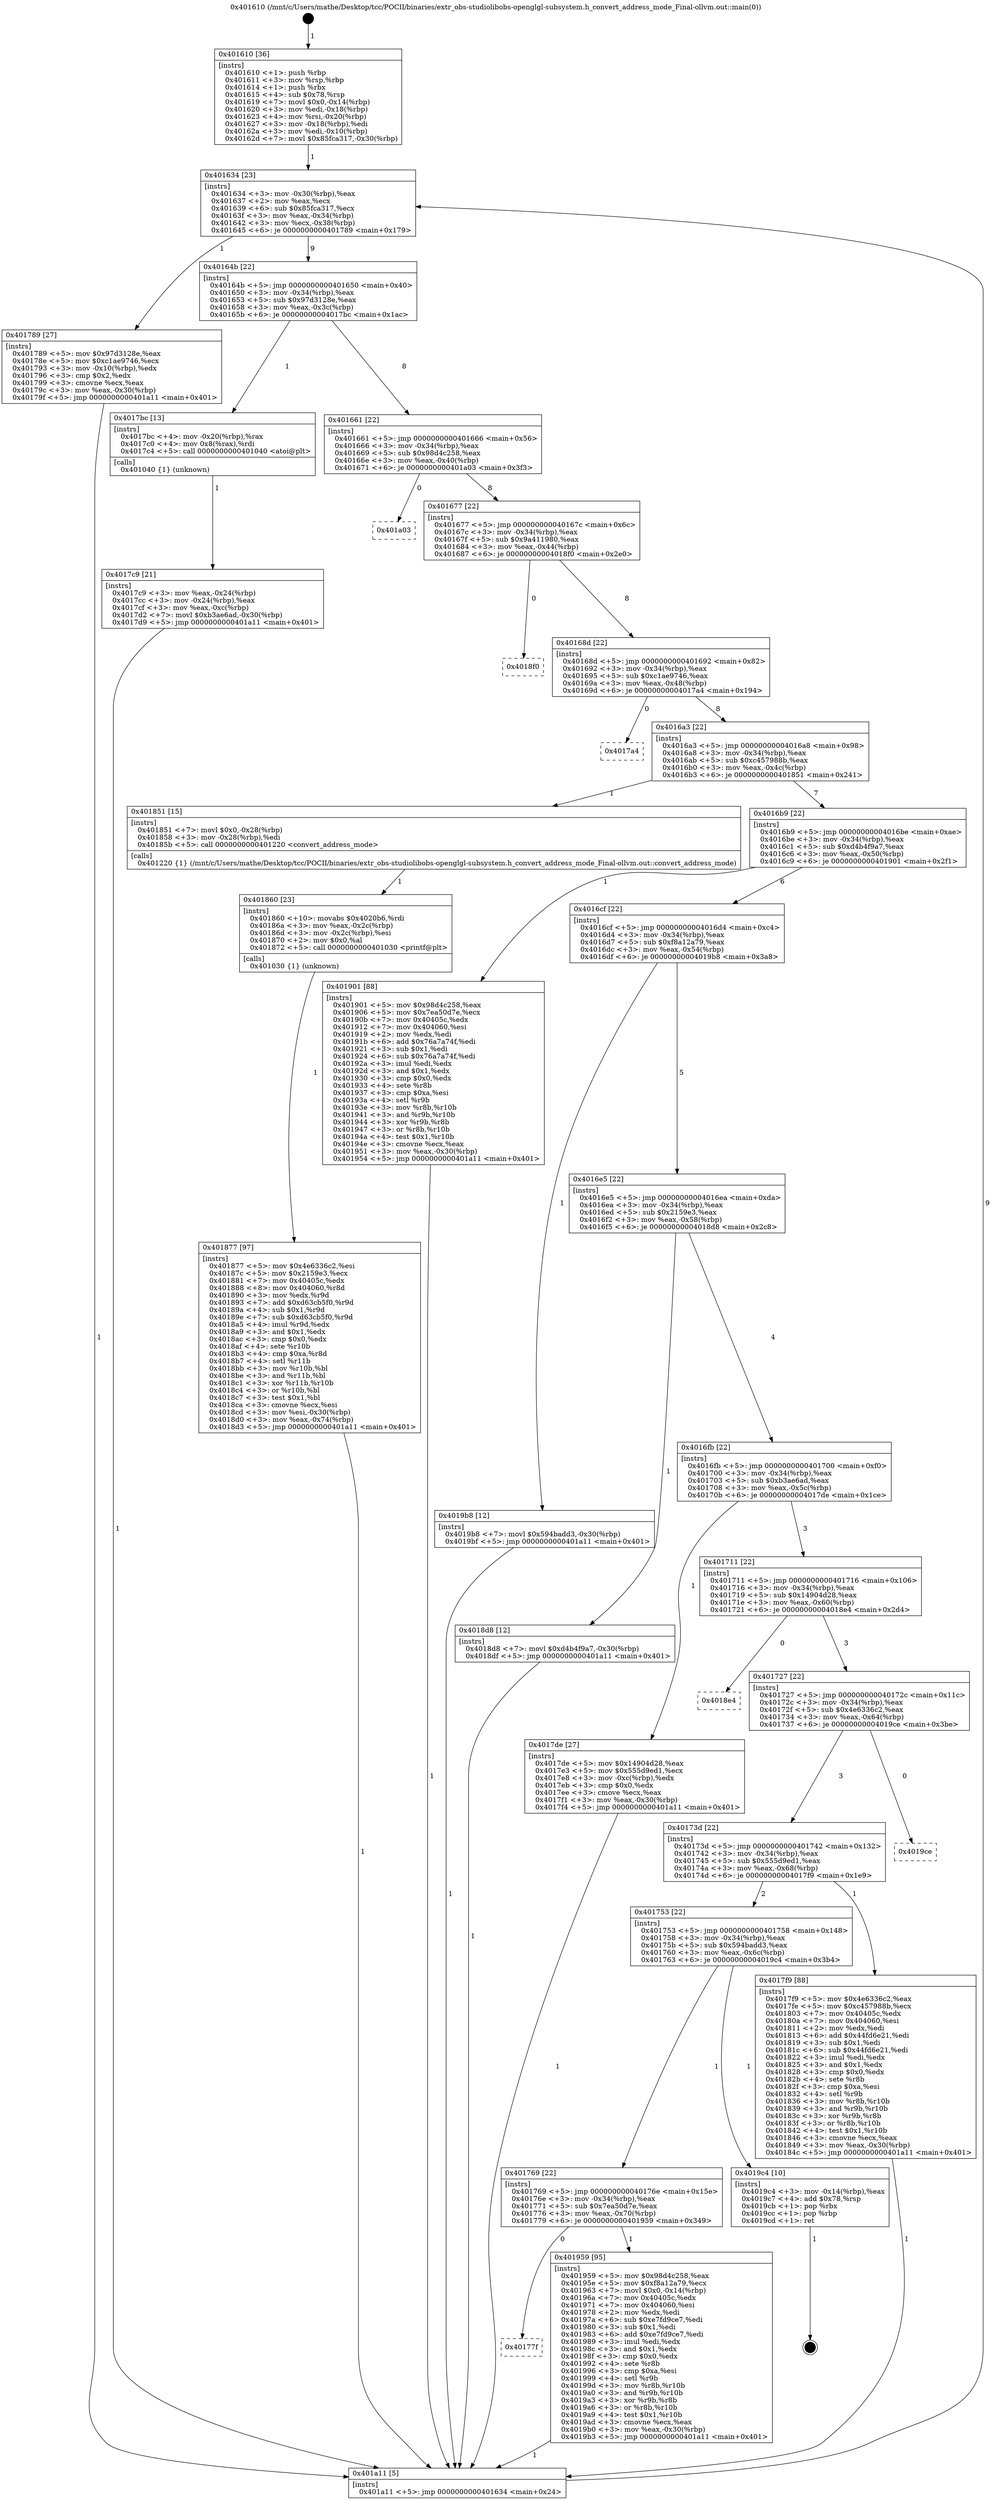 digraph "0x401610" {
  label = "0x401610 (/mnt/c/Users/mathe/Desktop/tcc/POCII/binaries/extr_obs-studiolibobs-openglgl-subsystem.h_convert_address_mode_Final-ollvm.out::main(0))"
  labelloc = "t"
  node[shape=record]

  Entry [label="",width=0.3,height=0.3,shape=circle,fillcolor=black,style=filled]
  "0x401634" [label="{
     0x401634 [23]\l
     | [instrs]\l
     &nbsp;&nbsp;0x401634 \<+3\>: mov -0x30(%rbp),%eax\l
     &nbsp;&nbsp;0x401637 \<+2\>: mov %eax,%ecx\l
     &nbsp;&nbsp;0x401639 \<+6\>: sub $0x85fca317,%ecx\l
     &nbsp;&nbsp;0x40163f \<+3\>: mov %eax,-0x34(%rbp)\l
     &nbsp;&nbsp;0x401642 \<+3\>: mov %ecx,-0x38(%rbp)\l
     &nbsp;&nbsp;0x401645 \<+6\>: je 0000000000401789 \<main+0x179\>\l
  }"]
  "0x401789" [label="{
     0x401789 [27]\l
     | [instrs]\l
     &nbsp;&nbsp;0x401789 \<+5\>: mov $0x97d3128e,%eax\l
     &nbsp;&nbsp;0x40178e \<+5\>: mov $0xc1ae9746,%ecx\l
     &nbsp;&nbsp;0x401793 \<+3\>: mov -0x10(%rbp),%edx\l
     &nbsp;&nbsp;0x401796 \<+3\>: cmp $0x2,%edx\l
     &nbsp;&nbsp;0x401799 \<+3\>: cmovne %ecx,%eax\l
     &nbsp;&nbsp;0x40179c \<+3\>: mov %eax,-0x30(%rbp)\l
     &nbsp;&nbsp;0x40179f \<+5\>: jmp 0000000000401a11 \<main+0x401\>\l
  }"]
  "0x40164b" [label="{
     0x40164b [22]\l
     | [instrs]\l
     &nbsp;&nbsp;0x40164b \<+5\>: jmp 0000000000401650 \<main+0x40\>\l
     &nbsp;&nbsp;0x401650 \<+3\>: mov -0x34(%rbp),%eax\l
     &nbsp;&nbsp;0x401653 \<+5\>: sub $0x97d3128e,%eax\l
     &nbsp;&nbsp;0x401658 \<+3\>: mov %eax,-0x3c(%rbp)\l
     &nbsp;&nbsp;0x40165b \<+6\>: je 00000000004017bc \<main+0x1ac\>\l
  }"]
  "0x401a11" [label="{
     0x401a11 [5]\l
     | [instrs]\l
     &nbsp;&nbsp;0x401a11 \<+5\>: jmp 0000000000401634 \<main+0x24\>\l
  }"]
  "0x401610" [label="{
     0x401610 [36]\l
     | [instrs]\l
     &nbsp;&nbsp;0x401610 \<+1\>: push %rbp\l
     &nbsp;&nbsp;0x401611 \<+3\>: mov %rsp,%rbp\l
     &nbsp;&nbsp;0x401614 \<+1\>: push %rbx\l
     &nbsp;&nbsp;0x401615 \<+4\>: sub $0x78,%rsp\l
     &nbsp;&nbsp;0x401619 \<+7\>: movl $0x0,-0x14(%rbp)\l
     &nbsp;&nbsp;0x401620 \<+3\>: mov %edi,-0x18(%rbp)\l
     &nbsp;&nbsp;0x401623 \<+4\>: mov %rsi,-0x20(%rbp)\l
     &nbsp;&nbsp;0x401627 \<+3\>: mov -0x18(%rbp),%edi\l
     &nbsp;&nbsp;0x40162a \<+3\>: mov %edi,-0x10(%rbp)\l
     &nbsp;&nbsp;0x40162d \<+7\>: movl $0x85fca317,-0x30(%rbp)\l
  }"]
  Exit [label="",width=0.3,height=0.3,shape=circle,fillcolor=black,style=filled,peripheries=2]
  "0x4017bc" [label="{
     0x4017bc [13]\l
     | [instrs]\l
     &nbsp;&nbsp;0x4017bc \<+4\>: mov -0x20(%rbp),%rax\l
     &nbsp;&nbsp;0x4017c0 \<+4\>: mov 0x8(%rax),%rdi\l
     &nbsp;&nbsp;0x4017c4 \<+5\>: call 0000000000401040 \<atoi@plt\>\l
     | [calls]\l
     &nbsp;&nbsp;0x401040 \{1\} (unknown)\l
  }"]
  "0x401661" [label="{
     0x401661 [22]\l
     | [instrs]\l
     &nbsp;&nbsp;0x401661 \<+5\>: jmp 0000000000401666 \<main+0x56\>\l
     &nbsp;&nbsp;0x401666 \<+3\>: mov -0x34(%rbp),%eax\l
     &nbsp;&nbsp;0x401669 \<+5\>: sub $0x98d4c258,%eax\l
     &nbsp;&nbsp;0x40166e \<+3\>: mov %eax,-0x40(%rbp)\l
     &nbsp;&nbsp;0x401671 \<+6\>: je 0000000000401a03 \<main+0x3f3\>\l
  }"]
  "0x4017c9" [label="{
     0x4017c9 [21]\l
     | [instrs]\l
     &nbsp;&nbsp;0x4017c9 \<+3\>: mov %eax,-0x24(%rbp)\l
     &nbsp;&nbsp;0x4017cc \<+3\>: mov -0x24(%rbp),%eax\l
     &nbsp;&nbsp;0x4017cf \<+3\>: mov %eax,-0xc(%rbp)\l
     &nbsp;&nbsp;0x4017d2 \<+7\>: movl $0xb3ae6ad,-0x30(%rbp)\l
     &nbsp;&nbsp;0x4017d9 \<+5\>: jmp 0000000000401a11 \<main+0x401\>\l
  }"]
  "0x40177f" [label="{
     0x40177f\l
  }", style=dashed]
  "0x401a03" [label="{
     0x401a03\l
  }", style=dashed]
  "0x401677" [label="{
     0x401677 [22]\l
     | [instrs]\l
     &nbsp;&nbsp;0x401677 \<+5\>: jmp 000000000040167c \<main+0x6c\>\l
     &nbsp;&nbsp;0x40167c \<+3\>: mov -0x34(%rbp),%eax\l
     &nbsp;&nbsp;0x40167f \<+5\>: sub $0x9a411980,%eax\l
     &nbsp;&nbsp;0x401684 \<+3\>: mov %eax,-0x44(%rbp)\l
     &nbsp;&nbsp;0x401687 \<+6\>: je 00000000004018f0 \<main+0x2e0\>\l
  }"]
  "0x401959" [label="{
     0x401959 [95]\l
     | [instrs]\l
     &nbsp;&nbsp;0x401959 \<+5\>: mov $0x98d4c258,%eax\l
     &nbsp;&nbsp;0x40195e \<+5\>: mov $0xf8a12a79,%ecx\l
     &nbsp;&nbsp;0x401963 \<+7\>: movl $0x0,-0x14(%rbp)\l
     &nbsp;&nbsp;0x40196a \<+7\>: mov 0x40405c,%edx\l
     &nbsp;&nbsp;0x401971 \<+7\>: mov 0x404060,%esi\l
     &nbsp;&nbsp;0x401978 \<+2\>: mov %edx,%edi\l
     &nbsp;&nbsp;0x40197a \<+6\>: sub $0xe7fd9ce7,%edi\l
     &nbsp;&nbsp;0x401980 \<+3\>: sub $0x1,%edi\l
     &nbsp;&nbsp;0x401983 \<+6\>: add $0xe7fd9ce7,%edi\l
     &nbsp;&nbsp;0x401989 \<+3\>: imul %edi,%edx\l
     &nbsp;&nbsp;0x40198c \<+3\>: and $0x1,%edx\l
     &nbsp;&nbsp;0x40198f \<+3\>: cmp $0x0,%edx\l
     &nbsp;&nbsp;0x401992 \<+4\>: sete %r8b\l
     &nbsp;&nbsp;0x401996 \<+3\>: cmp $0xa,%esi\l
     &nbsp;&nbsp;0x401999 \<+4\>: setl %r9b\l
     &nbsp;&nbsp;0x40199d \<+3\>: mov %r8b,%r10b\l
     &nbsp;&nbsp;0x4019a0 \<+3\>: and %r9b,%r10b\l
     &nbsp;&nbsp;0x4019a3 \<+3\>: xor %r9b,%r8b\l
     &nbsp;&nbsp;0x4019a6 \<+3\>: or %r8b,%r10b\l
     &nbsp;&nbsp;0x4019a9 \<+4\>: test $0x1,%r10b\l
     &nbsp;&nbsp;0x4019ad \<+3\>: cmovne %ecx,%eax\l
     &nbsp;&nbsp;0x4019b0 \<+3\>: mov %eax,-0x30(%rbp)\l
     &nbsp;&nbsp;0x4019b3 \<+5\>: jmp 0000000000401a11 \<main+0x401\>\l
  }"]
  "0x4018f0" [label="{
     0x4018f0\l
  }", style=dashed]
  "0x40168d" [label="{
     0x40168d [22]\l
     | [instrs]\l
     &nbsp;&nbsp;0x40168d \<+5\>: jmp 0000000000401692 \<main+0x82\>\l
     &nbsp;&nbsp;0x401692 \<+3\>: mov -0x34(%rbp),%eax\l
     &nbsp;&nbsp;0x401695 \<+5\>: sub $0xc1ae9746,%eax\l
     &nbsp;&nbsp;0x40169a \<+3\>: mov %eax,-0x48(%rbp)\l
     &nbsp;&nbsp;0x40169d \<+6\>: je 00000000004017a4 \<main+0x194\>\l
  }"]
  "0x401769" [label="{
     0x401769 [22]\l
     | [instrs]\l
     &nbsp;&nbsp;0x401769 \<+5\>: jmp 000000000040176e \<main+0x15e\>\l
     &nbsp;&nbsp;0x40176e \<+3\>: mov -0x34(%rbp),%eax\l
     &nbsp;&nbsp;0x401771 \<+5\>: sub $0x7ea50d7e,%eax\l
     &nbsp;&nbsp;0x401776 \<+3\>: mov %eax,-0x70(%rbp)\l
     &nbsp;&nbsp;0x401779 \<+6\>: je 0000000000401959 \<main+0x349\>\l
  }"]
  "0x4017a4" [label="{
     0x4017a4\l
  }", style=dashed]
  "0x4016a3" [label="{
     0x4016a3 [22]\l
     | [instrs]\l
     &nbsp;&nbsp;0x4016a3 \<+5\>: jmp 00000000004016a8 \<main+0x98\>\l
     &nbsp;&nbsp;0x4016a8 \<+3\>: mov -0x34(%rbp),%eax\l
     &nbsp;&nbsp;0x4016ab \<+5\>: sub $0xc457988b,%eax\l
     &nbsp;&nbsp;0x4016b0 \<+3\>: mov %eax,-0x4c(%rbp)\l
     &nbsp;&nbsp;0x4016b3 \<+6\>: je 0000000000401851 \<main+0x241\>\l
  }"]
  "0x4019c4" [label="{
     0x4019c4 [10]\l
     | [instrs]\l
     &nbsp;&nbsp;0x4019c4 \<+3\>: mov -0x14(%rbp),%eax\l
     &nbsp;&nbsp;0x4019c7 \<+4\>: add $0x78,%rsp\l
     &nbsp;&nbsp;0x4019cb \<+1\>: pop %rbx\l
     &nbsp;&nbsp;0x4019cc \<+1\>: pop %rbp\l
     &nbsp;&nbsp;0x4019cd \<+1\>: ret\l
  }"]
  "0x401851" [label="{
     0x401851 [15]\l
     | [instrs]\l
     &nbsp;&nbsp;0x401851 \<+7\>: movl $0x0,-0x28(%rbp)\l
     &nbsp;&nbsp;0x401858 \<+3\>: mov -0x28(%rbp),%edi\l
     &nbsp;&nbsp;0x40185b \<+5\>: call 0000000000401220 \<convert_address_mode\>\l
     | [calls]\l
     &nbsp;&nbsp;0x401220 \{1\} (/mnt/c/Users/mathe/Desktop/tcc/POCII/binaries/extr_obs-studiolibobs-openglgl-subsystem.h_convert_address_mode_Final-ollvm.out::convert_address_mode)\l
  }"]
  "0x4016b9" [label="{
     0x4016b9 [22]\l
     | [instrs]\l
     &nbsp;&nbsp;0x4016b9 \<+5\>: jmp 00000000004016be \<main+0xae\>\l
     &nbsp;&nbsp;0x4016be \<+3\>: mov -0x34(%rbp),%eax\l
     &nbsp;&nbsp;0x4016c1 \<+5\>: sub $0xd4b4f9a7,%eax\l
     &nbsp;&nbsp;0x4016c6 \<+3\>: mov %eax,-0x50(%rbp)\l
     &nbsp;&nbsp;0x4016c9 \<+6\>: je 0000000000401901 \<main+0x2f1\>\l
  }"]
  "0x401877" [label="{
     0x401877 [97]\l
     | [instrs]\l
     &nbsp;&nbsp;0x401877 \<+5\>: mov $0x4e6336c2,%esi\l
     &nbsp;&nbsp;0x40187c \<+5\>: mov $0x2159e3,%ecx\l
     &nbsp;&nbsp;0x401881 \<+7\>: mov 0x40405c,%edx\l
     &nbsp;&nbsp;0x401888 \<+8\>: mov 0x404060,%r8d\l
     &nbsp;&nbsp;0x401890 \<+3\>: mov %edx,%r9d\l
     &nbsp;&nbsp;0x401893 \<+7\>: add $0xd63cb5f0,%r9d\l
     &nbsp;&nbsp;0x40189a \<+4\>: sub $0x1,%r9d\l
     &nbsp;&nbsp;0x40189e \<+7\>: sub $0xd63cb5f0,%r9d\l
     &nbsp;&nbsp;0x4018a5 \<+4\>: imul %r9d,%edx\l
     &nbsp;&nbsp;0x4018a9 \<+3\>: and $0x1,%edx\l
     &nbsp;&nbsp;0x4018ac \<+3\>: cmp $0x0,%edx\l
     &nbsp;&nbsp;0x4018af \<+4\>: sete %r10b\l
     &nbsp;&nbsp;0x4018b3 \<+4\>: cmp $0xa,%r8d\l
     &nbsp;&nbsp;0x4018b7 \<+4\>: setl %r11b\l
     &nbsp;&nbsp;0x4018bb \<+3\>: mov %r10b,%bl\l
     &nbsp;&nbsp;0x4018be \<+3\>: and %r11b,%bl\l
     &nbsp;&nbsp;0x4018c1 \<+3\>: xor %r11b,%r10b\l
     &nbsp;&nbsp;0x4018c4 \<+3\>: or %r10b,%bl\l
     &nbsp;&nbsp;0x4018c7 \<+3\>: test $0x1,%bl\l
     &nbsp;&nbsp;0x4018ca \<+3\>: cmovne %ecx,%esi\l
     &nbsp;&nbsp;0x4018cd \<+3\>: mov %esi,-0x30(%rbp)\l
     &nbsp;&nbsp;0x4018d0 \<+3\>: mov %eax,-0x74(%rbp)\l
     &nbsp;&nbsp;0x4018d3 \<+5\>: jmp 0000000000401a11 \<main+0x401\>\l
  }"]
  "0x401901" [label="{
     0x401901 [88]\l
     | [instrs]\l
     &nbsp;&nbsp;0x401901 \<+5\>: mov $0x98d4c258,%eax\l
     &nbsp;&nbsp;0x401906 \<+5\>: mov $0x7ea50d7e,%ecx\l
     &nbsp;&nbsp;0x40190b \<+7\>: mov 0x40405c,%edx\l
     &nbsp;&nbsp;0x401912 \<+7\>: mov 0x404060,%esi\l
     &nbsp;&nbsp;0x401919 \<+2\>: mov %edx,%edi\l
     &nbsp;&nbsp;0x40191b \<+6\>: add $0x76a7a74f,%edi\l
     &nbsp;&nbsp;0x401921 \<+3\>: sub $0x1,%edi\l
     &nbsp;&nbsp;0x401924 \<+6\>: sub $0x76a7a74f,%edi\l
     &nbsp;&nbsp;0x40192a \<+3\>: imul %edi,%edx\l
     &nbsp;&nbsp;0x40192d \<+3\>: and $0x1,%edx\l
     &nbsp;&nbsp;0x401930 \<+3\>: cmp $0x0,%edx\l
     &nbsp;&nbsp;0x401933 \<+4\>: sete %r8b\l
     &nbsp;&nbsp;0x401937 \<+3\>: cmp $0xa,%esi\l
     &nbsp;&nbsp;0x40193a \<+4\>: setl %r9b\l
     &nbsp;&nbsp;0x40193e \<+3\>: mov %r8b,%r10b\l
     &nbsp;&nbsp;0x401941 \<+3\>: and %r9b,%r10b\l
     &nbsp;&nbsp;0x401944 \<+3\>: xor %r9b,%r8b\l
     &nbsp;&nbsp;0x401947 \<+3\>: or %r8b,%r10b\l
     &nbsp;&nbsp;0x40194a \<+4\>: test $0x1,%r10b\l
     &nbsp;&nbsp;0x40194e \<+3\>: cmovne %ecx,%eax\l
     &nbsp;&nbsp;0x401951 \<+3\>: mov %eax,-0x30(%rbp)\l
     &nbsp;&nbsp;0x401954 \<+5\>: jmp 0000000000401a11 \<main+0x401\>\l
  }"]
  "0x4016cf" [label="{
     0x4016cf [22]\l
     | [instrs]\l
     &nbsp;&nbsp;0x4016cf \<+5\>: jmp 00000000004016d4 \<main+0xc4\>\l
     &nbsp;&nbsp;0x4016d4 \<+3\>: mov -0x34(%rbp),%eax\l
     &nbsp;&nbsp;0x4016d7 \<+5\>: sub $0xf8a12a79,%eax\l
     &nbsp;&nbsp;0x4016dc \<+3\>: mov %eax,-0x54(%rbp)\l
     &nbsp;&nbsp;0x4016df \<+6\>: je 00000000004019b8 \<main+0x3a8\>\l
  }"]
  "0x401860" [label="{
     0x401860 [23]\l
     | [instrs]\l
     &nbsp;&nbsp;0x401860 \<+10\>: movabs $0x4020b6,%rdi\l
     &nbsp;&nbsp;0x40186a \<+3\>: mov %eax,-0x2c(%rbp)\l
     &nbsp;&nbsp;0x40186d \<+3\>: mov -0x2c(%rbp),%esi\l
     &nbsp;&nbsp;0x401870 \<+2\>: mov $0x0,%al\l
     &nbsp;&nbsp;0x401872 \<+5\>: call 0000000000401030 \<printf@plt\>\l
     | [calls]\l
     &nbsp;&nbsp;0x401030 \{1\} (unknown)\l
  }"]
  "0x4019b8" [label="{
     0x4019b8 [12]\l
     | [instrs]\l
     &nbsp;&nbsp;0x4019b8 \<+7\>: movl $0x594badd3,-0x30(%rbp)\l
     &nbsp;&nbsp;0x4019bf \<+5\>: jmp 0000000000401a11 \<main+0x401\>\l
  }"]
  "0x4016e5" [label="{
     0x4016e5 [22]\l
     | [instrs]\l
     &nbsp;&nbsp;0x4016e5 \<+5\>: jmp 00000000004016ea \<main+0xda\>\l
     &nbsp;&nbsp;0x4016ea \<+3\>: mov -0x34(%rbp),%eax\l
     &nbsp;&nbsp;0x4016ed \<+5\>: sub $0x2159e3,%eax\l
     &nbsp;&nbsp;0x4016f2 \<+3\>: mov %eax,-0x58(%rbp)\l
     &nbsp;&nbsp;0x4016f5 \<+6\>: je 00000000004018d8 \<main+0x2c8\>\l
  }"]
  "0x401753" [label="{
     0x401753 [22]\l
     | [instrs]\l
     &nbsp;&nbsp;0x401753 \<+5\>: jmp 0000000000401758 \<main+0x148\>\l
     &nbsp;&nbsp;0x401758 \<+3\>: mov -0x34(%rbp),%eax\l
     &nbsp;&nbsp;0x40175b \<+5\>: sub $0x594badd3,%eax\l
     &nbsp;&nbsp;0x401760 \<+3\>: mov %eax,-0x6c(%rbp)\l
     &nbsp;&nbsp;0x401763 \<+6\>: je 00000000004019c4 \<main+0x3b4\>\l
  }"]
  "0x4018d8" [label="{
     0x4018d8 [12]\l
     | [instrs]\l
     &nbsp;&nbsp;0x4018d8 \<+7\>: movl $0xd4b4f9a7,-0x30(%rbp)\l
     &nbsp;&nbsp;0x4018df \<+5\>: jmp 0000000000401a11 \<main+0x401\>\l
  }"]
  "0x4016fb" [label="{
     0x4016fb [22]\l
     | [instrs]\l
     &nbsp;&nbsp;0x4016fb \<+5\>: jmp 0000000000401700 \<main+0xf0\>\l
     &nbsp;&nbsp;0x401700 \<+3\>: mov -0x34(%rbp),%eax\l
     &nbsp;&nbsp;0x401703 \<+5\>: sub $0xb3ae6ad,%eax\l
     &nbsp;&nbsp;0x401708 \<+3\>: mov %eax,-0x5c(%rbp)\l
     &nbsp;&nbsp;0x40170b \<+6\>: je 00000000004017de \<main+0x1ce\>\l
  }"]
  "0x4017f9" [label="{
     0x4017f9 [88]\l
     | [instrs]\l
     &nbsp;&nbsp;0x4017f9 \<+5\>: mov $0x4e6336c2,%eax\l
     &nbsp;&nbsp;0x4017fe \<+5\>: mov $0xc457988b,%ecx\l
     &nbsp;&nbsp;0x401803 \<+7\>: mov 0x40405c,%edx\l
     &nbsp;&nbsp;0x40180a \<+7\>: mov 0x404060,%esi\l
     &nbsp;&nbsp;0x401811 \<+2\>: mov %edx,%edi\l
     &nbsp;&nbsp;0x401813 \<+6\>: add $0x44fd6e21,%edi\l
     &nbsp;&nbsp;0x401819 \<+3\>: sub $0x1,%edi\l
     &nbsp;&nbsp;0x40181c \<+6\>: sub $0x44fd6e21,%edi\l
     &nbsp;&nbsp;0x401822 \<+3\>: imul %edi,%edx\l
     &nbsp;&nbsp;0x401825 \<+3\>: and $0x1,%edx\l
     &nbsp;&nbsp;0x401828 \<+3\>: cmp $0x0,%edx\l
     &nbsp;&nbsp;0x40182b \<+4\>: sete %r8b\l
     &nbsp;&nbsp;0x40182f \<+3\>: cmp $0xa,%esi\l
     &nbsp;&nbsp;0x401832 \<+4\>: setl %r9b\l
     &nbsp;&nbsp;0x401836 \<+3\>: mov %r8b,%r10b\l
     &nbsp;&nbsp;0x401839 \<+3\>: and %r9b,%r10b\l
     &nbsp;&nbsp;0x40183c \<+3\>: xor %r9b,%r8b\l
     &nbsp;&nbsp;0x40183f \<+3\>: or %r8b,%r10b\l
     &nbsp;&nbsp;0x401842 \<+4\>: test $0x1,%r10b\l
     &nbsp;&nbsp;0x401846 \<+3\>: cmovne %ecx,%eax\l
     &nbsp;&nbsp;0x401849 \<+3\>: mov %eax,-0x30(%rbp)\l
     &nbsp;&nbsp;0x40184c \<+5\>: jmp 0000000000401a11 \<main+0x401\>\l
  }"]
  "0x4017de" [label="{
     0x4017de [27]\l
     | [instrs]\l
     &nbsp;&nbsp;0x4017de \<+5\>: mov $0x14904d28,%eax\l
     &nbsp;&nbsp;0x4017e3 \<+5\>: mov $0x555d9ed1,%ecx\l
     &nbsp;&nbsp;0x4017e8 \<+3\>: mov -0xc(%rbp),%edx\l
     &nbsp;&nbsp;0x4017eb \<+3\>: cmp $0x0,%edx\l
     &nbsp;&nbsp;0x4017ee \<+3\>: cmove %ecx,%eax\l
     &nbsp;&nbsp;0x4017f1 \<+3\>: mov %eax,-0x30(%rbp)\l
     &nbsp;&nbsp;0x4017f4 \<+5\>: jmp 0000000000401a11 \<main+0x401\>\l
  }"]
  "0x401711" [label="{
     0x401711 [22]\l
     | [instrs]\l
     &nbsp;&nbsp;0x401711 \<+5\>: jmp 0000000000401716 \<main+0x106\>\l
     &nbsp;&nbsp;0x401716 \<+3\>: mov -0x34(%rbp),%eax\l
     &nbsp;&nbsp;0x401719 \<+5\>: sub $0x14904d28,%eax\l
     &nbsp;&nbsp;0x40171e \<+3\>: mov %eax,-0x60(%rbp)\l
     &nbsp;&nbsp;0x401721 \<+6\>: je 00000000004018e4 \<main+0x2d4\>\l
  }"]
  "0x40173d" [label="{
     0x40173d [22]\l
     | [instrs]\l
     &nbsp;&nbsp;0x40173d \<+5\>: jmp 0000000000401742 \<main+0x132\>\l
     &nbsp;&nbsp;0x401742 \<+3\>: mov -0x34(%rbp),%eax\l
     &nbsp;&nbsp;0x401745 \<+5\>: sub $0x555d9ed1,%eax\l
     &nbsp;&nbsp;0x40174a \<+3\>: mov %eax,-0x68(%rbp)\l
     &nbsp;&nbsp;0x40174d \<+6\>: je 00000000004017f9 \<main+0x1e9\>\l
  }"]
  "0x4018e4" [label="{
     0x4018e4\l
  }", style=dashed]
  "0x401727" [label="{
     0x401727 [22]\l
     | [instrs]\l
     &nbsp;&nbsp;0x401727 \<+5\>: jmp 000000000040172c \<main+0x11c\>\l
     &nbsp;&nbsp;0x40172c \<+3\>: mov -0x34(%rbp),%eax\l
     &nbsp;&nbsp;0x40172f \<+5\>: sub $0x4e6336c2,%eax\l
     &nbsp;&nbsp;0x401734 \<+3\>: mov %eax,-0x64(%rbp)\l
     &nbsp;&nbsp;0x401737 \<+6\>: je 00000000004019ce \<main+0x3be\>\l
  }"]
  "0x4019ce" [label="{
     0x4019ce\l
  }", style=dashed]
  Entry -> "0x401610" [label=" 1"]
  "0x401634" -> "0x401789" [label=" 1"]
  "0x401634" -> "0x40164b" [label=" 9"]
  "0x401789" -> "0x401a11" [label=" 1"]
  "0x401610" -> "0x401634" [label=" 1"]
  "0x401a11" -> "0x401634" [label=" 9"]
  "0x4019c4" -> Exit [label=" 1"]
  "0x40164b" -> "0x4017bc" [label=" 1"]
  "0x40164b" -> "0x401661" [label=" 8"]
  "0x4017bc" -> "0x4017c9" [label=" 1"]
  "0x4017c9" -> "0x401a11" [label=" 1"]
  "0x4019b8" -> "0x401a11" [label=" 1"]
  "0x401661" -> "0x401a03" [label=" 0"]
  "0x401661" -> "0x401677" [label=" 8"]
  "0x401959" -> "0x401a11" [label=" 1"]
  "0x401677" -> "0x4018f0" [label=" 0"]
  "0x401677" -> "0x40168d" [label=" 8"]
  "0x401769" -> "0x40177f" [label=" 0"]
  "0x40168d" -> "0x4017a4" [label=" 0"]
  "0x40168d" -> "0x4016a3" [label=" 8"]
  "0x401769" -> "0x401959" [label=" 1"]
  "0x4016a3" -> "0x401851" [label=" 1"]
  "0x4016a3" -> "0x4016b9" [label=" 7"]
  "0x401753" -> "0x401769" [label=" 1"]
  "0x4016b9" -> "0x401901" [label=" 1"]
  "0x4016b9" -> "0x4016cf" [label=" 6"]
  "0x401753" -> "0x4019c4" [label=" 1"]
  "0x4016cf" -> "0x4019b8" [label=" 1"]
  "0x4016cf" -> "0x4016e5" [label=" 5"]
  "0x401901" -> "0x401a11" [label=" 1"]
  "0x4016e5" -> "0x4018d8" [label=" 1"]
  "0x4016e5" -> "0x4016fb" [label=" 4"]
  "0x4018d8" -> "0x401a11" [label=" 1"]
  "0x4016fb" -> "0x4017de" [label=" 1"]
  "0x4016fb" -> "0x401711" [label=" 3"]
  "0x4017de" -> "0x401a11" [label=" 1"]
  "0x401877" -> "0x401a11" [label=" 1"]
  "0x401711" -> "0x4018e4" [label=" 0"]
  "0x401711" -> "0x401727" [label=" 3"]
  "0x401851" -> "0x401860" [label=" 1"]
  "0x401727" -> "0x4019ce" [label=" 0"]
  "0x401727" -> "0x40173d" [label=" 3"]
  "0x401860" -> "0x401877" [label=" 1"]
  "0x40173d" -> "0x4017f9" [label=" 1"]
  "0x40173d" -> "0x401753" [label=" 2"]
  "0x4017f9" -> "0x401a11" [label=" 1"]
}
